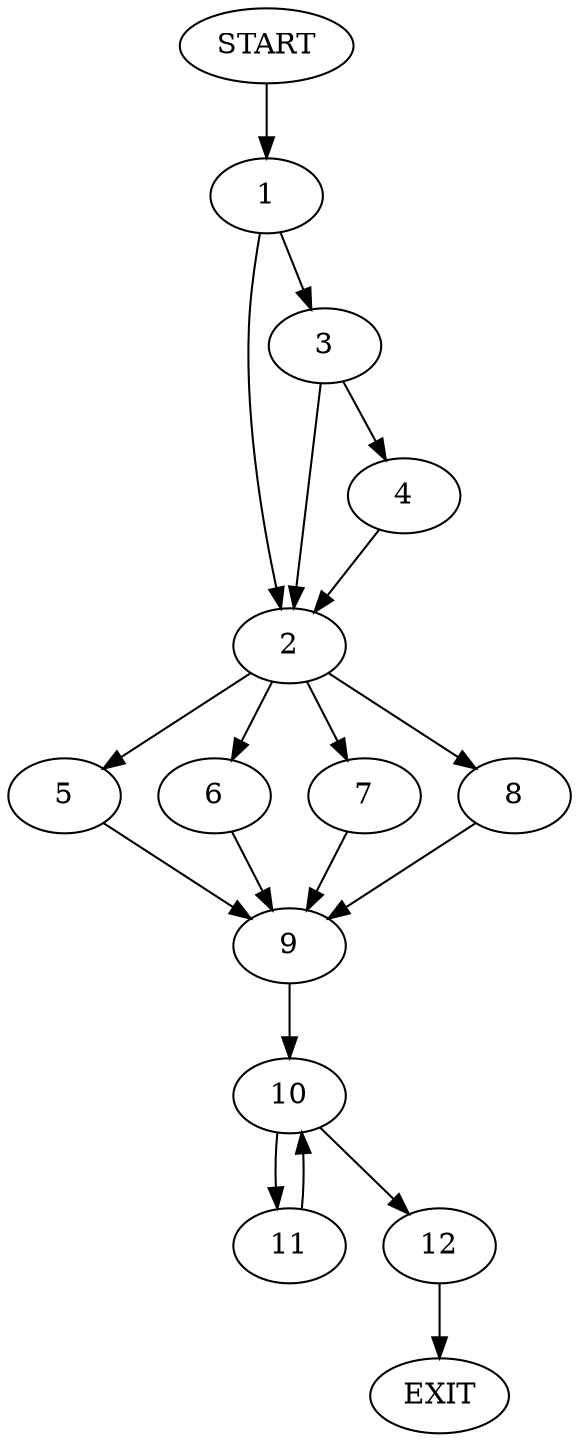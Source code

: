 digraph {
0 [label="START"]
13 [label="EXIT"]
0 -> 1
1 -> 2
1 -> 3
3 -> 2
3 -> 4
2 -> 5
2 -> 6
2 -> 7
2 -> 8
4 -> 2
6 -> 9
7 -> 9
8 -> 9
5 -> 9
9 -> 10
10 -> 11
10 -> 12
12 -> 13
11 -> 10
}
